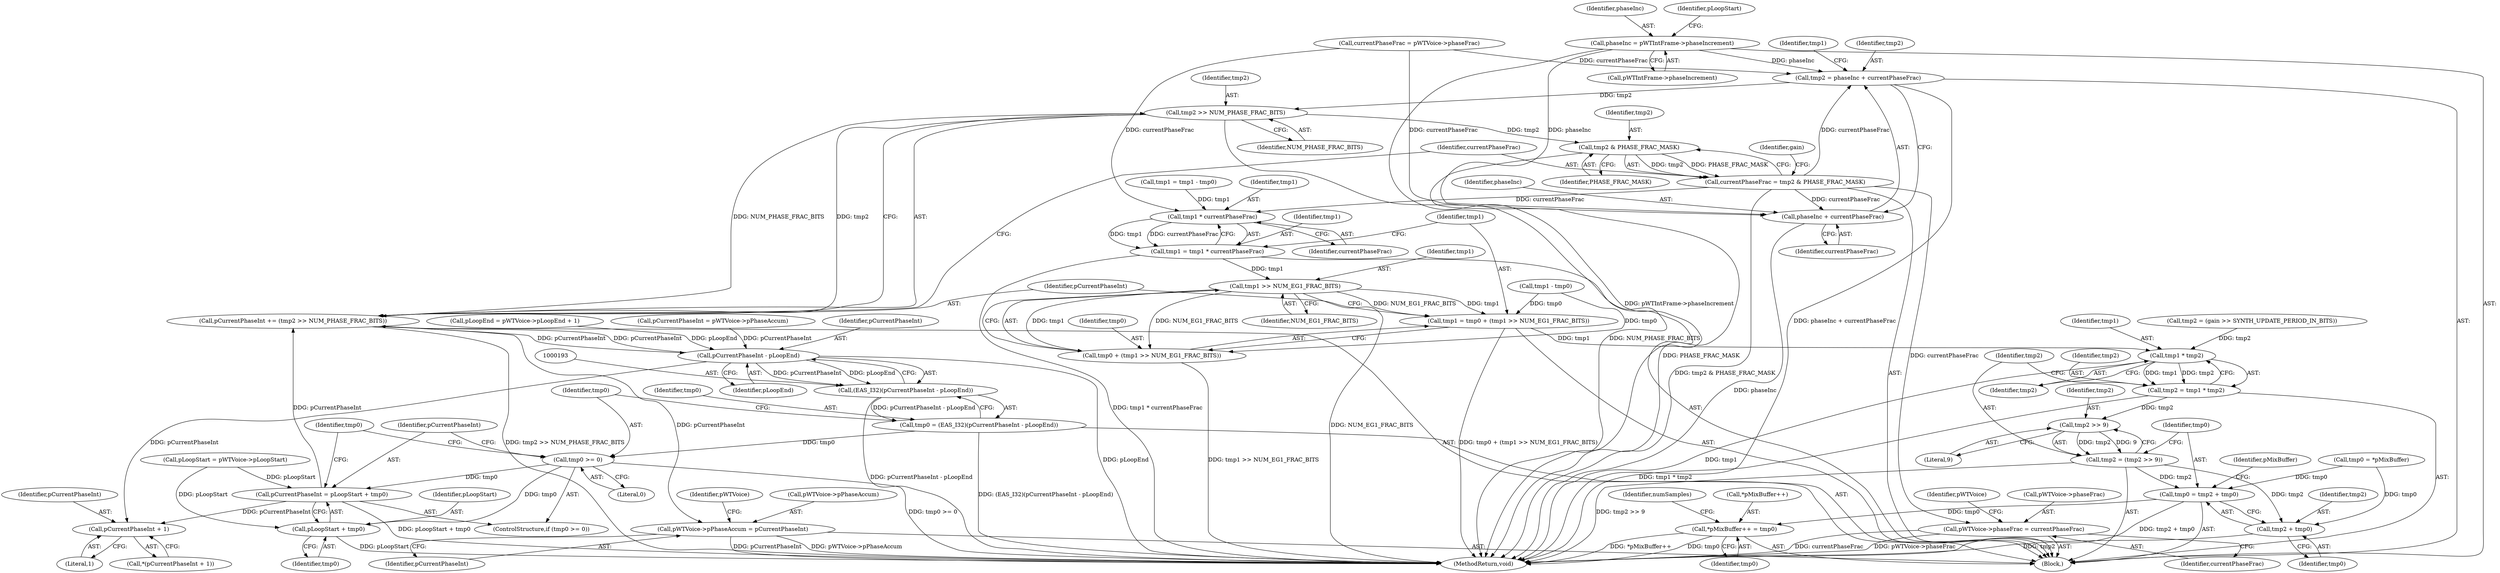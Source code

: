 digraph "0_Android_3ac044334c3ff6a61cb4238ff3ddaf17c7efcf49_0@pointer" {
"1000172" [label="(Call,phaseInc = pWTIntFrame->phaseIncrement)"];
"1000216" [label="(Call,tmp2 = phaseInc + currentPhaseFrac)"];
"1000240" [label="(Call,tmp2 >> NUM_PHASE_FRAC_BITS)"];
"1000238" [label="(Call,pCurrentPhaseInt += (tmp2 >> NUM_PHASE_FRAC_BITS))"];
"1000194" [label="(Call,pCurrentPhaseInt - pLoopEnd)"];
"1000192" [label="(Call,(EAS_I32)(pCurrentPhaseInt - pLoopEnd))"];
"1000190" [label="(Call,tmp0 = (EAS_I32)(pCurrentPhaseInt - pLoopEnd))"];
"1000198" [label="(Call,tmp0 >= 0)"];
"1000201" [label="(Call,pCurrentPhaseInt = pLoopStart + tmp0)"];
"1000213" [label="(Call,pCurrentPhaseInt + 1)"];
"1000203" [label="(Call,pLoopStart + tmp0)"];
"1000287" [label="(Call,pWTVoice->pPhaseAccum = pCurrentPhaseInt)"];
"1000245" [label="(Call,tmp2 & PHASE_FRAC_MASK)"];
"1000243" [label="(Call,currentPhaseFrac = tmp2 & PHASE_FRAC_MASK)"];
"1000218" [label="(Call,phaseInc + currentPhaseFrac)"];
"1000228" [label="(Call,tmp1 * currentPhaseFrac)"];
"1000226" [label="(Call,tmp1 = tmp1 * currentPhaseFrac)"];
"1000235" [label="(Call,tmp1 >> NUM_EG1_FRAC_BITS)"];
"1000231" [label="(Call,tmp1 = tmp0 + (tmp1 >> NUM_EG1_FRAC_BITS))"];
"1000262" [label="(Call,tmp1 * tmp2)"];
"1000260" [label="(Call,tmp2 = tmp1 * tmp2)"];
"1000267" [label="(Call,tmp2 >> 9)"];
"1000265" [label="(Call,tmp2 = (tmp2 >> 9))"];
"1000270" [label="(Call,tmp0 = tmp2 + tmp0)"];
"1000275" [label="(Call,*pMixBuffer++ = tmp0)"];
"1000272" [label="(Call,tmp2 + tmp0)"];
"1000233" [label="(Call,tmp0 + (tmp1 >> NUM_EG1_FRAC_BITS))"];
"1000292" [label="(Call,pWTVoice->phaseFrac = currentPhaseFrac)"];
"1000227" [label="(Identifier,tmp1)"];
"1000204" [label="(Identifier,pLoopStart)"];
"1000177" [label="(Call,pLoopStart = pWTVoice->pLoopStart)"];
"1000241" [label="(Identifier,tmp2)"];
"1000226" [label="(Call,tmp1 = tmp1 * currentPhaseFrac)"];
"1000275" [label="(Call,*pMixBuffer++ = tmp0)"];
"1000279" [label="(Identifier,tmp0)"];
"1000203" [label="(Call,pLoopStart + tmp0)"];
"1000264" [label="(Identifier,tmp2)"];
"1000272" [label="(Call,tmp2 + tmp0)"];
"1000201" [label="(Call,pCurrentPhaseInt = pLoopStart + tmp0)"];
"1000213" [label="(Call,pCurrentPhaseInt + 1)"];
"1000233" [label="(Call,tmp0 + (tmp1 >> NUM_EG1_FRAC_BITS))"];
"1000260" [label="(Call,tmp2 = tmp1 * tmp2)"];
"1000268" [label="(Identifier,tmp2)"];
"1000172" [label="(Call,phaseInc = pWTIntFrame->phaseIncrement)"];
"1000246" [label="(Identifier,tmp2)"];
"1000222" [label="(Identifier,tmp1)"];
"1000270" [label="(Call,tmp0 = tmp2 + tmp0)"];
"1000199" [label="(Identifier,tmp0)"];
"1000173" [label="(Identifier,phaseInc)"];
"1000299" [label="(Identifier,pWTVoice)"];
"1000194" [label="(Call,pCurrentPhaseInt - pLoopEnd)"];
"1000265" [label="(Call,tmp2 = (tmp2 >> 9))"];
"1000212" [label="(Call,*(pCurrentPhaseInt + 1))"];
"1000230" [label="(Identifier,currentPhaseFrac)"];
"1000191" [label="(Identifier,tmp0)"];
"1000198" [label="(Call,tmp0 >= 0)"];
"1000261" [label="(Identifier,tmp2)"];
"1000105" [label="(Block,)"];
"1000162" [label="(Call,pCurrentPhaseInt = pWTVoice->pPhaseAccum)"];
"1000217" [label="(Identifier,tmp2)"];
"1000229" [label="(Identifier,tmp1)"];
"1000235" [label="(Call,tmp1 >> NUM_EG1_FRAC_BITS)"];
"1000306" [label="(MethodReturn,void)"];
"1000245" [label="(Call,tmp2 & PHASE_FRAC_MASK)"];
"1000242" [label="(Identifier,NUM_PHASE_FRAC_BITS)"];
"1000228" [label="(Call,tmp1 * currentPhaseFrac)"];
"1000287" [label="(Call,pWTVoice->pPhaseAccum = pCurrentPhaseInt)"];
"1000232" [label="(Identifier,tmp1)"];
"1000216" [label="(Call,tmp2 = phaseInc + currentPhaseFrac)"];
"1000263" [label="(Identifier,tmp1)"];
"1000190" [label="(Call,tmp0 = (EAS_I32)(pCurrentPhaseInt - pLoopEnd))"];
"1000267" [label="(Call,tmp2 >> 9)"];
"1000291" [label="(Identifier,pCurrentPhaseInt)"];
"1000200" [label="(Literal,0)"];
"1000195" [label="(Identifier,pCurrentPhaseInt)"];
"1000292" [label="(Call,pWTVoice->phaseFrac = currentPhaseFrac)"];
"1000269" [label="(Literal,9)"];
"1000266" [label="(Identifier,tmp2)"];
"1000240" [label="(Call,tmp2 >> NUM_PHASE_FRAC_BITS)"];
"1000234" [label="(Identifier,tmp0)"];
"1000197" [label="(ControlStructure,if (tmp0 >= 0))"];
"1000244" [label="(Identifier,currentPhaseFrac)"];
"1000196" [label="(Identifier,pLoopEnd)"];
"1000271" [label="(Identifier,tmp0)"];
"1000238" [label="(Call,pCurrentPhaseInt += (tmp2 >> NUM_PHASE_FRAC_BITS))"];
"1000293" [label="(Call,pWTVoice->phaseFrac)"];
"1000223" [label="(Call,tmp1 - tmp0)"];
"1000276" [label="(Call,*pMixBuffer++)"];
"1000207" [label="(Identifier,tmp0)"];
"1000262" [label="(Call,tmp1 * tmp2)"];
"1000294" [label="(Identifier,pWTVoice)"];
"1000288" [label="(Call,pWTVoice->pPhaseAccum)"];
"1000192" [label="(Call,(EAS_I32)(pCurrentPhaseInt - pLoopEnd))"];
"1000239" [label="(Identifier,pCurrentPhaseInt)"];
"1000220" [label="(Identifier,currentPhaseFrac)"];
"1000218" [label="(Call,phaseInc + currentPhaseFrac)"];
"1000296" [label="(Identifier,currentPhaseFrac)"];
"1000247" [label="(Identifier,PHASE_FRAC_MASK)"];
"1000182" [label="(Call,pLoopEnd = pWTVoice->pLoopEnd + 1)"];
"1000174" [label="(Call,pWTIntFrame->phaseIncrement)"];
"1000251" [label="(Call,tmp2 = (gain >> SYNTH_UPDATE_PERIOD_IN_BITS))"];
"1000256" [label="(Call,tmp0 = *pMixBuffer)"];
"1000219" [label="(Identifier,phaseInc)"];
"1000214" [label="(Identifier,pCurrentPhaseInt)"];
"1000178" [label="(Identifier,pLoopStart)"];
"1000281" [label="(Identifier,numSamples)"];
"1000205" [label="(Identifier,tmp0)"];
"1000236" [label="(Identifier,tmp1)"];
"1000249" [label="(Identifier,gain)"];
"1000273" [label="(Identifier,tmp2)"];
"1000221" [label="(Call,tmp1 = tmp1 - tmp0)"];
"1000231" [label="(Call,tmp1 = tmp0 + (tmp1 >> NUM_EG1_FRAC_BITS))"];
"1000215" [label="(Literal,1)"];
"1000237" [label="(Identifier,NUM_EG1_FRAC_BITS)"];
"1000243" [label="(Call,currentPhaseFrac = tmp2 & PHASE_FRAC_MASK)"];
"1000278" [label="(Identifier,pMixBuffer)"];
"1000202" [label="(Identifier,pCurrentPhaseInt)"];
"1000167" [label="(Call,currentPhaseFrac = pWTVoice->phaseFrac)"];
"1000274" [label="(Identifier,tmp0)"];
"1000172" -> "1000105"  [label="AST: "];
"1000172" -> "1000174"  [label="CFG: "];
"1000173" -> "1000172"  [label="AST: "];
"1000174" -> "1000172"  [label="AST: "];
"1000178" -> "1000172"  [label="CFG: "];
"1000172" -> "1000306"  [label="DDG: pWTIntFrame->phaseIncrement"];
"1000172" -> "1000216"  [label="DDG: phaseInc"];
"1000172" -> "1000218"  [label="DDG: phaseInc"];
"1000216" -> "1000105"  [label="AST: "];
"1000216" -> "1000218"  [label="CFG: "];
"1000217" -> "1000216"  [label="AST: "];
"1000218" -> "1000216"  [label="AST: "];
"1000222" -> "1000216"  [label="CFG: "];
"1000216" -> "1000306"  [label="DDG: phaseInc + currentPhaseFrac"];
"1000167" -> "1000216"  [label="DDG: currentPhaseFrac"];
"1000243" -> "1000216"  [label="DDG: currentPhaseFrac"];
"1000216" -> "1000240"  [label="DDG: tmp2"];
"1000240" -> "1000238"  [label="AST: "];
"1000240" -> "1000242"  [label="CFG: "];
"1000241" -> "1000240"  [label="AST: "];
"1000242" -> "1000240"  [label="AST: "];
"1000238" -> "1000240"  [label="CFG: "];
"1000240" -> "1000306"  [label="DDG: NUM_PHASE_FRAC_BITS"];
"1000240" -> "1000238"  [label="DDG: tmp2"];
"1000240" -> "1000238"  [label="DDG: NUM_PHASE_FRAC_BITS"];
"1000240" -> "1000245"  [label="DDG: tmp2"];
"1000238" -> "1000105"  [label="AST: "];
"1000239" -> "1000238"  [label="AST: "];
"1000244" -> "1000238"  [label="CFG: "];
"1000238" -> "1000306"  [label="DDG: tmp2 >> NUM_PHASE_FRAC_BITS"];
"1000238" -> "1000194"  [label="DDG: pCurrentPhaseInt"];
"1000194" -> "1000238"  [label="DDG: pCurrentPhaseInt"];
"1000201" -> "1000238"  [label="DDG: pCurrentPhaseInt"];
"1000238" -> "1000287"  [label="DDG: pCurrentPhaseInt"];
"1000194" -> "1000192"  [label="AST: "];
"1000194" -> "1000196"  [label="CFG: "];
"1000195" -> "1000194"  [label="AST: "];
"1000196" -> "1000194"  [label="AST: "];
"1000192" -> "1000194"  [label="CFG: "];
"1000194" -> "1000306"  [label="DDG: pLoopEnd"];
"1000194" -> "1000192"  [label="DDG: pCurrentPhaseInt"];
"1000194" -> "1000192"  [label="DDG: pLoopEnd"];
"1000162" -> "1000194"  [label="DDG: pCurrentPhaseInt"];
"1000182" -> "1000194"  [label="DDG: pLoopEnd"];
"1000194" -> "1000213"  [label="DDG: pCurrentPhaseInt"];
"1000192" -> "1000190"  [label="AST: "];
"1000193" -> "1000192"  [label="AST: "];
"1000190" -> "1000192"  [label="CFG: "];
"1000192" -> "1000306"  [label="DDG: pCurrentPhaseInt - pLoopEnd"];
"1000192" -> "1000190"  [label="DDG: pCurrentPhaseInt - pLoopEnd"];
"1000190" -> "1000105"  [label="AST: "];
"1000191" -> "1000190"  [label="AST: "];
"1000199" -> "1000190"  [label="CFG: "];
"1000190" -> "1000306"  [label="DDG: (EAS_I32)(pCurrentPhaseInt - pLoopEnd)"];
"1000190" -> "1000198"  [label="DDG: tmp0"];
"1000198" -> "1000197"  [label="AST: "];
"1000198" -> "1000200"  [label="CFG: "];
"1000199" -> "1000198"  [label="AST: "];
"1000200" -> "1000198"  [label="AST: "];
"1000202" -> "1000198"  [label="CFG: "];
"1000207" -> "1000198"  [label="CFG: "];
"1000198" -> "1000306"  [label="DDG: tmp0 >= 0"];
"1000198" -> "1000201"  [label="DDG: tmp0"];
"1000198" -> "1000203"  [label="DDG: tmp0"];
"1000201" -> "1000197"  [label="AST: "];
"1000201" -> "1000203"  [label="CFG: "];
"1000202" -> "1000201"  [label="AST: "];
"1000203" -> "1000201"  [label="AST: "];
"1000207" -> "1000201"  [label="CFG: "];
"1000201" -> "1000306"  [label="DDG: pLoopStart + tmp0"];
"1000177" -> "1000201"  [label="DDG: pLoopStart"];
"1000201" -> "1000213"  [label="DDG: pCurrentPhaseInt"];
"1000213" -> "1000212"  [label="AST: "];
"1000213" -> "1000215"  [label="CFG: "];
"1000214" -> "1000213"  [label="AST: "];
"1000215" -> "1000213"  [label="AST: "];
"1000212" -> "1000213"  [label="CFG: "];
"1000203" -> "1000205"  [label="CFG: "];
"1000204" -> "1000203"  [label="AST: "];
"1000205" -> "1000203"  [label="AST: "];
"1000203" -> "1000306"  [label="DDG: pLoopStart"];
"1000177" -> "1000203"  [label="DDG: pLoopStart"];
"1000287" -> "1000105"  [label="AST: "];
"1000287" -> "1000291"  [label="CFG: "];
"1000288" -> "1000287"  [label="AST: "];
"1000291" -> "1000287"  [label="AST: "];
"1000294" -> "1000287"  [label="CFG: "];
"1000287" -> "1000306"  [label="DDG: pCurrentPhaseInt"];
"1000287" -> "1000306"  [label="DDG: pWTVoice->pPhaseAccum"];
"1000245" -> "1000243"  [label="AST: "];
"1000245" -> "1000247"  [label="CFG: "];
"1000246" -> "1000245"  [label="AST: "];
"1000247" -> "1000245"  [label="AST: "];
"1000243" -> "1000245"  [label="CFG: "];
"1000245" -> "1000306"  [label="DDG: PHASE_FRAC_MASK"];
"1000245" -> "1000243"  [label="DDG: tmp2"];
"1000245" -> "1000243"  [label="DDG: PHASE_FRAC_MASK"];
"1000243" -> "1000105"  [label="AST: "];
"1000244" -> "1000243"  [label="AST: "];
"1000249" -> "1000243"  [label="CFG: "];
"1000243" -> "1000306"  [label="DDG: tmp2 & PHASE_FRAC_MASK"];
"1000243" -> "1000218"  [label="DDG: currentPhaseFrac"];
"1000243" -> "1000228"  [label="DDG: currentPhaseFrac"];
"1000243" -> "1000292"  [label="DDG: currentPhaseFrac"];
"1000218" -> "1000220"  [label="CFG: "];
"1000219" -> "1000218"  [label="AST: "];
"1000220" -> "1000218"  [label="AST: "];
"1000218" -> "1000306"  [label="DDG: phaseInc"];
"1000167" -> "1000218"  [label="DDG: currentPhaseFrac"];
"1000228" -> "1000226"  [label="AST: "];
"1000228" -> "1000230"  [label="CFG: "];
"1000229" -> "1000228"  [label="AST: "];
"1000230" -> "1000228"  [label="AST: "];
"1000226" -> "1000228"  [label="CFG: "];
"1000228" -> "1000226"  [label="DDG: tmp1"];
"1000228" -> "1000226"  [label="DDG: currentPhaseFrac"];
"1000221" -> "1000228"  [label="DDG: tmp1"];
"1000167" -> "1000228"  [label="DDG: currentPhaseFrac"];
"1000226" -> "1000105"  [label="AST: "];
"1000227" -> "1000226"  [label="AST: "];
"1000232" -> "1000226"  [label="CFG: "];
"1000226" -> "1000306"  [label="DDG: tmp1 * currentPhaseFrac"];
"1000226" -> "1000235"  [label="DDG: tmp1"];
"1000235" -> "1000233"  [label="AST: "];
"1000235" -> "1000237"  [label="CFG: "];
"1000236" -> "1000235"  [label="AST: "];
"1000237" -> "1000235"  [label="AST: "];
"1000233" -> "1000235"  [label="CFG: "];
"1000235" -> "1000306"  [label="DDG: NUM_EG1_FRAC_BITS"];
"1000235" -> "1000231"  [label="DDG: tmp1"];
"1000235" -> "1000231"  [label="DDG: NUM_EG1_FRAC_BITS"];
"1000235" -> "1000233"  [label="DDG: tmp1"];
"1000235" -> "1000233"  [label="DDG: NUM_EG1_FRAC_BITS"];
"1000231" -> "1000105"  [label="AST: "];
"1000231" -> "1000233"  [label="CFG: "];
"1000232" -> "1000231"  [label="AST: "];
"1000233" -> "1000231"  [label="AST: "];
"1000239" -> "1000231"  [label="CFG: "];
"1000231" -> "1000306"  [label="DDG: tmp0 + (tmp1 >> NUM_EG1_FRAC_BITS)"];
"1000223" -> "1000231"  [label="DDG: tmp0"];
"1000231" -> "1000262"  [label="DDG: tmp1"];
"1000262" -> "1000260"  [label="AST: "];
"1000262" -> "1000264"  [label="CFG: "];
"1000263" -> "1000262"  [label="AST: "];
"1000264" -> "1000262"  [label="AST: "];
"1000260" -> "1000262"  [label="CFG: "];
"1000262" -> "1000306"  [label="DDG: tmp1"];
"1000262" -> "1000260"  [label="DDG: tmp1"];
"1000262" -> "1000260"  [label="DDG: tmp2"];
"1000251" -> "1000262"  [label="DDG: tmp2"];
"1000260" -> "1000105"  [label="AST: "];
"1000261" -> "1000260"  [label="AST: "];
"1000266" -> "1000260"  [label="CFG: "];
"1000260" -> "1000306"  [label="DDG: tmp1 * tmp2"];
"1000260" -> "1000267"  [label="DDG: tmp2"];
"1000267" -> "1000265"  [label="AST: "];
"1000267" -> "1000269"  [label="CFG: "];
"1000268" -> "1000267"  [label="AST: "];
"1000269" -> "1000267"  [label="AST: "];
"1000265" -> "1000267"  [label="CFG: "];
"1000267" -> "1000265"  [label="DDG: tmp2"];
"1000267" -> "1000265"  [label="DDG: 9"];
"1000265" -> "1000105"  [label="AST: "];
"1000266" -> "1000265"  [label="AST: "];
"1000271" -> "1000265"  [label="CFG: "];
"1000265" -> "1000306"  [label="DDG: tmp2 >> 9"];
"1000265" -> "1000270"  [label="DDG: tmp2"];
"1000265" -> "1000272"  [label="DDG: tmp2"];
"1000270" -> "1000105"  [label="AST: "];
"1000270" -> "1000272"  [label="CFG: "];
"1000271" -> "1000270"  [label="AST: "];
"1000272" -> "1000270"  [label="AST: "];
"1000278" -> "1000270"  [label="CFG: "];
"1000270" -> "1000306"  [label="DDG: tmp2 + tmp0"];
"1000256" -> "1000270"  [label="DDG: tmp0"];
"1000270" -> "1000275"  [label="DDG: tmp0"];
"1000275" -> "1000105"  [label="AST: "];
"1000275" -> "1000279"  [label="CFG: "];
"1000276" -> "1000275"  [label="AST: "];
"1000279" -> "1000275"  [label="AST: "];
"1000281" -> "1000275"  [label="CFG: "];
"1000275" -> "1000306"  [label="DDG: *pMixBuffer++"];
"1000275" -> "1000306"  [label="DDG: tmp0"];
"1000272" -> "1000274"  [label="CFG: "];
"1000273" -> "1000272"  [label="AST: "];
"1000274" -> "1000272"  [label="AST: "];
"1000272" -> "1000306"  [label="DDG: tmp2"];
"1000256" -> "1000272"  [label="DDG: tmp0"];
"1000234" -> "1000233"  [label="AST: "];
"1000233" -> "1000306"  [label="DDG: tmp1 >> NUM_EG1_FRAC_BITS"];
"1000223" -> "1000233"  [label="DDG: tmp0"];
"1000292" -> "1000105"  [label="AST: "];
"1000292" -> "1000296"  [label="CFG: "];
"1000293" -> "1000292"  [label="AST: "];
"1000296" -> "1000292"  [label="AST: "];
"1000299" -> "1000292"  [label="CFG: "];
"1000292" -> "1000306"  [label="DDG: pWTVoice->phaseFrac"];
"1000292" -> "1000306"  [label="DDG: currentPhaseFrac"];
}
